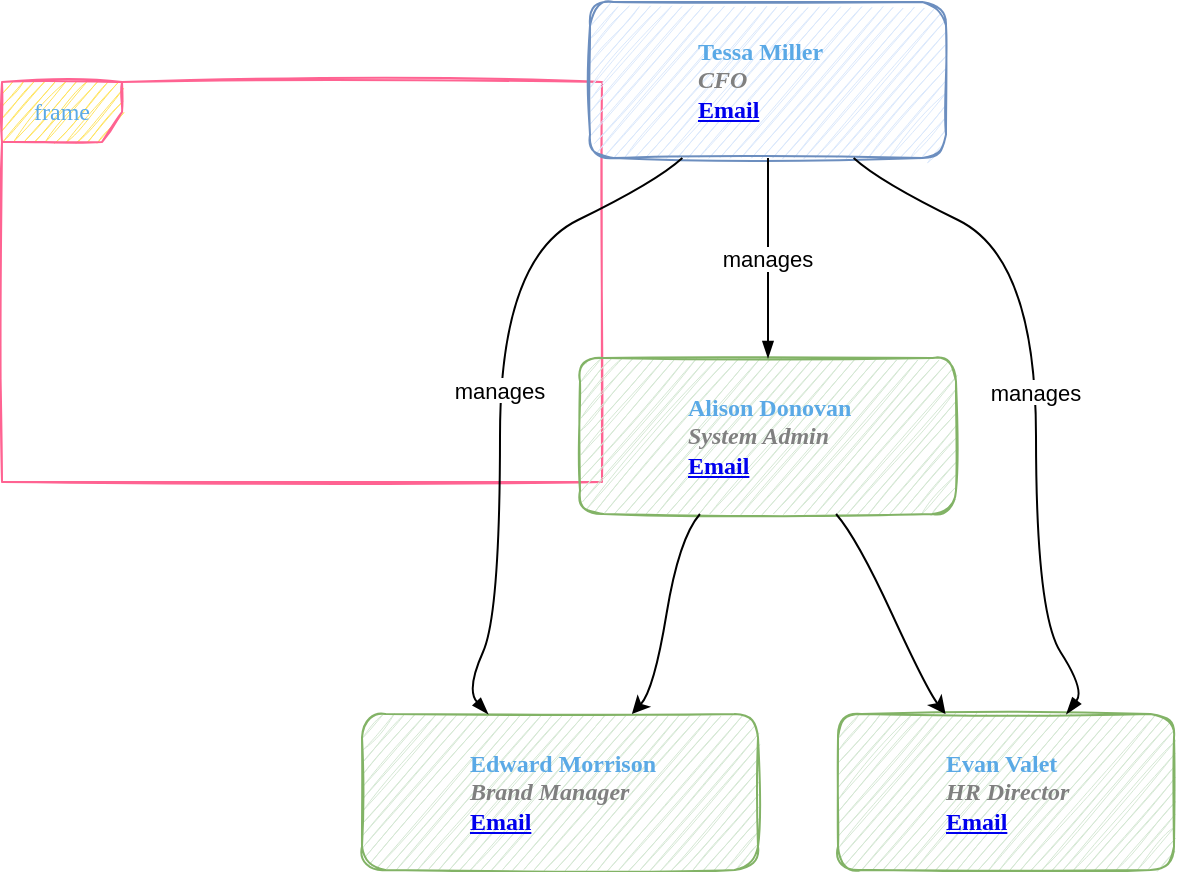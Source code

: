<mxfile version="15.3.1" type="github">
  <diagram id="Jar_Axvc5VBfS0UySS8e" name="Page-1">
    <mxGraphModel dx="2585" dy="1385" grid="1" gridSize="10" guides="1" tooltips="1" connect="1" arrows="1" fold="1" page="1" pageScale="1" pageWidth="827" pageHeight="1169" background="none" math="0" shadow="0">
      <root>
        <mxCell id="0" />
        <mxCell id="1" parent="0" />
        <mxCell id="3h0gXUsgjWTDjEk_TyHu-8" value="frame" style="shape=umlFrame;whiteSpace=wrap;html=1;rounded=0;sketch=1;fontFamily=Comic Sans MS;fontColor=#5AA9E6;strokeColor=#FF6392;fillColor=#FFE45E;" vertex="1" parent="1">
          <mxGeometry x="170" y="560" width="300" height="200" as="geometry" />
        </mxCell>
        <UserObject label="%name%&lt;br&gt;&lt;i style=&quot;color: gray&quot;&gt;%position%&lt;/i&gt;&lt;br&gt;&lt;a href=&quot;mailto:%email%&quot;&gt;Email&lt;/a&gt;" name="Tessa Miller" position="CFO" location="Office 1" email="me@example.com" placeholders="1" link="https://www.draw.io" id="3h0gXUsgjWTDjEk_TyHu-43">
          <mxCell style="label;image=https://cdn3.iconfinder.com/data/icons/user-avatars-1/512/users-3-128.png;whiteSpace=wrap;html=1;rounded=1;fillColor=#dae8fc;strokeColor=#6c8ebf;sketch=1;fontFamily=Comic Sans MS;fontColor=#5AA9E6;" vertex="1" parent="1">
            <mxGeometry x="464" y="520" width="178" height="78" as="geometry" />
          </mxCell>
        </UserObject>
        <UserObject label="%name%&lt;br&gt;&lt;i style=&quot;color: gray&quot;&gt;%position%&lt;/i&gt;&lt;br&gt;&lt;a href=&quot;mailto:%email%&quot;&gt;Email&lt;/a&gt;" name="Edward Morrison" position="Brand Manager" location="Office 2" email="me@example.com" placeholders="1" link="https://www.draw.io" id="3h0gXUsgjWTDjEk_TyHu-44">
          <mxCell style="label;image=https://cdn3.iconfinder.com/data/icons/user-avatars-1/512/users-10-3-128.png;whiteSpace=wrap;html=1;rounded=1;fillColor=#d5e8d4;strokeColor=#82b366;sketch=1;fontFamily=Comic Sans MS;fontColor=#5AA9E6;" vertex="1" parent="1">
            <mxGeometry x="350" y="876" width="198" height="78" as="geometry" />
          </mxCell>
        </UserObject>
        <UserObject label="%name%&lt;br&gt;&lt;i style=&quot;color: gray&quot;&gt;%position%&lt;/i&gt;&lt;br&gt;&lt;a href=&quot;mailto:%email%&quot;&gt;Email&lt;/a&gt;" name="Alison Donovan" position="System Admin" location="Office 3" email="me@example.com" placeholders="1" link="https://www.draw.io" id="3h0gXUsgjWTDjEk_TyHu-45">
          <mxCell style="label;image=https://cdn3.iconfinder.com/data/icons/user-avatars-1/512/users-2-128.png;whiteSpace=wrap;html=1;rounded=1;fillColor=#d5e8d4;strokeColor=#82b366;sketch=1;fontFamily=Comic Sans MS;fontColor=#5AA9E6;" vertex="1" parent="1">
            <mxGeometry x="459" y="698" width="188" height="78" as="geometry" />
          </mxCell>
        </UserObject>
        <UserObject label="%name%&lt;br&gt;&lt;i style=&quot;color: gray&quot;&gt;%position%&lt;/i&gt;&lt;br&gt;&lt;a href=&quot;mailto:%email%&quot;&gt;Email&lt;/a&gt;" name="Evan Valet" position="HR Director" location="Office 4" email="me@example.com" placeholders="1" link="https://www.draw.io" id="3h0gXUsgjWTDjEk_TyHu-46">
          <mxCell style="label;image=https://cdn3.iconfinder.com/data/icons/user-avatars-1/512/users-9-2-128.png;whiteSpace=wrap;html=1;rounded=1;fillColor=#d5e8d4;strokeColor=#82b366;sketch=1;fontFamily=Comic Sans MS;fontColor=#5AA9E6;" vertex="1" parent="1">
            <mxGeometry x="588" y="876" width="168" height="78" as="geometry" />
          </mxCell>
        </UserObject>
        <mxCell id="3h0gXUsgjWTDjEk_TyHu-47" value="manages" style="curved=1;endArrow=blockThin;endFill=1;fontSize=11;" edge="1" parent="1" source="3h0gXUsgjWTDjEk_TyHu-43" target="3h0gXUsgjWTDjEk_TyHu-44">
          <mxGeometry relative="1" as="geometry">
            <Array as="points">
              <mxPoint x="497" y="610" />
              <mxPoint x="419" y="648" />
              <mxPoint x="419" y="826" />
              <mxPoint x="402" y="864" />
            </Array>
          </mxGeometry>
        </mxCell>
        <mxCell id="3h0gXUsgjWTDjEk_TyHu-48" value="manages" style="curved=1;endArrow=blockThin;endFill=1;fontSize=11;" edge="1" parent="1" source="3h0gXUsgjWTDjEk_TyHu-43" target="3h0gXUsgjWTDjEk_TyHu-45">
          <mxGeometry relative="1" as="geometry">
            <Array as="points">
              <mxPoint x="553" y="612" />
              <mxPoint x="553" y="686" />
            </Array>
          </mxGeometry>
        </mxCell>
        <mxCell id="3h0gXUsgjWTDjEk_TyHu-49" value="manages" style="curved=1;endArrow=blockThin;endFill=1;fontSize=11;" edge="1" parent="1" source="3h0gXUsgjWTDjEk_TyHu-43" target="3h0gXUsgjWTDjEk_TyHu-46">
          <mxGeometry relative="1" as="geometry">
            <Array as="points">
              <mxPoint x="609" y="610" />
              <mxPoint x="687" y="648" />
              <mxPoint x="687" y="826" />
              <mxPoint x="711.5" y="864" />
            </Array>
          </mxGeometry>
        </mxCell>
        <mxCell id="3h0gXUsgjWTDjEk_TyHu-50" value="" style="curved=1;fontSize=11;" edge="1" parent="1" source="3h0gXUsgjWTDjEk_TyHu-45" target="3h0gXUsgjWTDjEk_TyHu-44">
          <mxGeometry relative="1" as="geometry">
            <Array as="points">
              <mxPoint x="508.5" y="788" />
              <mxPoint x="496" y="864" />
            </Array>
          </mxGeometry>
        </mxCell>
        <mxCell id="3h0gXUsgjWTDjEk_TyHu-51" value="" style="curved=1;fontSize=11;" edge="1" parent="1" source="3h0gXUsgjWTDjEk_TyHu-45" target="3h0gXUsgjWTDjEk_TyHu-46">
          <mxGeometry relative="1" as="geometry">
            <Array as="points">
              <mxPoint x="597.5" y="788" />
              <mxPoint x="632.5" y="864" />
            </Array>
          </mxGeometry>
        </mxCell>
      </root>
    </mxGraphModel>
  </diagram>
</mxfile>
